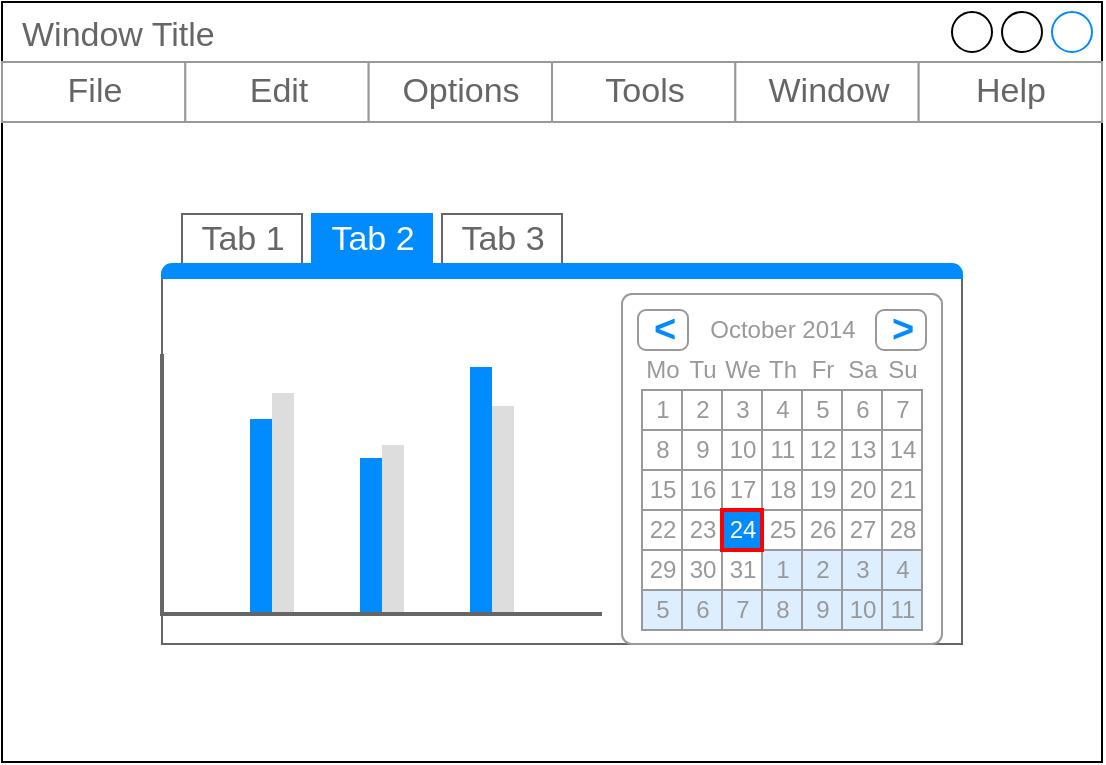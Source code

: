 <mxfile>
    <diagram id="rMw7kq1i95Z-f9p9aJGj" name="ページ1">
        <mxGraphModel dx="1117" dy="556" grid="1" gridSize="10" guides="1" tooltips="1" connect="1" arrows="1" fold="1" page="1" pageScale="1" pageWidth="1169" pageHeight="827" background="none" math="0" shadow="0">
            <root>
                <mxCell id="0"/>
                <mxCell id="1" parent="0"/>
                <mxCell id="33" value="" style="strokeWidth=1;shadow=0;dashed=0;align=center;html=1;shape=mxgraph.mockup.containers.marginRect2;rectMarginTop=32;strokeColor=#666666;gradientColor=none;" vertex="1" parent="1">
                    <mxGeometry x="230" y="120" width="470" height="294" as="geometry"/>
                </mxCell>
                <mxCell id="23" value="Window Title" style="strokeWidth=1;shadow=0;dashed=0;align=center;html=1;shape=mxgraph.mockup.containers.window;align=left;verticalAlign=top;spacingLeft=8;strokeColor2=#008cff;strokeColor3=#c4c4c4;fontColor=#666666;mainText=;fontSize=17;labelBackgroundColor=none;" vertex="1" parent="33">
                    <mxGeometry x="-80" y="-86" width="550" height="380" as="geometry"/>
                </mxCell>
                <mxCell id="43" value="" style="strokeWidth=1;shadow=0;dashed=0;align=center;html=1;shape=mxgraph.mockup.forms.rrect;rSize=0;strokeColor=#999999;" vertex="1" parent="33">
                    <mxGeometry x="-80" y="-56" width="550" height="30" as="geometry"/>
                </mxCell>
                <mxCell id="44" value="File" style="strokeColor=inherit;fillColor=inherit;gradientColor=inherit;strokeWidth=1;shadow=0;dashed=0;align=center;html=1;shape=mxgraph.mockup.forms.rrect;rSize=0;fontSize=17;fontColor=#666666;" vertex="1" parent="43">
                    <mxGeometry width="91.667" height="30" as="geometry"/>
                </mxCell>
                <mxCell id="45" value="Edit" style="strokeColor=inherit;fillColor=inherit;gradientColor=inherit;strokeWidth=1;shadow=0;dashed=0;align=center;html=1;shape=mxgraph.mockup.forms.rrect;rSize=0;fontSize=17;fontColor=#666666;" vertex="1" parent="43">
                    <mxGeometry x="91.667" width="91.667" height="30" as="geometry"/>
                </mxCell>
                <mxCell id="46" value="Options" style="strokeColor=inherit;fillColor=inherit;gradientColor=inherit;strokeWidth=1;shadow=0;dashed=0;align=center;html=1;shape=mxgraph.mockup.forms.rrect;rSize=0;fontSize=17;fontColor=#666666;" vertex="1" parent="43">
                    <mxGeometry x="183.333" width="91.667" height="30" as="geometry"/>
                </mxCell>
                <mxCell id="47" value="Tools" style="strokeColor=inherit;fillColor=inherit;gradientColor=inherit;strokeWidth=1;shadow=0;dashed=0;align=center;html=1;shape=mxgraph.mockup.forms.rrect;rSize=0;fontSize=17;fontColor=#666666;" vertex="1" parent="43">
                    <mxGeometry x="275" width="91.667" height="30" as="geometry"/>
                </mxCell>
                <mxCell id="48" value="Window" style="strokeColor=inherit;fillColor=inherit;gradientColor=inherit;strokeWidth=1;shadow=0;dashed=0;align=center;html=1;shape=mxgraph.mockup.forms.rrect;rSize=0;fontSize=17;fontColor=#666666;" vertex="1" parent="43">
                    <mxGeometry x="366.667" width="91.667" height="30" as="geometry"/>
                </mxCell>
                <mxCell id="49" value="Help" style="strokeColor=inherit;fillColor=inherit;gradientColor=inherit;strokeWidth=1;shadow=0;dashed=0;align=center;html=1;shape=mxgraph.mockup.forms.rrect;rSize=0;fontSize=17;fontColor=#666666;" vertex="1" parent="43">
                    <mxGeometry x="458.333" width="91.667" height="30" as="geometry"/>
                </mxCell>
                <mxCell id="38" value="" style="strokeWidth=1;shadow=0;dashed=0;align=center;html=1;shape=mxgraph.mockup.containers.marginRect2;rectMarginTop=32;strokeColor=#666666;gradientColor=none;" vertex="1" parent="1">
                    <mxGeometry x="230" y="140" width="400" height="215" as="geometry"/>
                </mxCell>
                <mxCell id="39" value="Tab 1" style="strokeColor=inherit;fillColor=inherit;gradientColor=inherit;strokeWidth=1;shadow=0;dashed=0;align=center;html=1;shape=mxgraph.mockup.containers.rrect;rSize=0;fontSize=17;fontColor=#666666;gradientColor=none;" vertex="1" parent="38">
                    <mxGeometry width="60" height="25" relative="1" as="geometry">
                        <mxPoint x="10" as="offset"/>
                    </mxGeometry>
                </mxCell>
                <mxCell id="40" value="Tab 2" style="strokeWidth=1;shadow=0;dashed=0;align=center;html=1;shape=mxgraph.mockup.containers.rrect;rSize=0;fontSize=17;fontColor=#ffffff;strokeColor=#008cff;fillColor=#008cff;" vertex="1" parent="38">
                    <mxGeometry width="60" height="25" relative="1" as="geometry">
                        <mxPoint x="75" as="offset"/>
                    </mxGeometry>
                </mxCell>
                <mxCell id="41" value="Tab 3" style="strokeColor=inherit;fillColor=inherit;gradientColor=inherit;strokeWidth=1;shadow=0;dashed=0;align=center;html=1;shape=mxgraph.mockup.containers.rrect;rSize=0;fontSize=17;fontColor=#666666;gradientColor=none;" vertex="1" parent="38">
                    <mxGeometry width="60" height="25" relative="1" as="geometry">
                        <mxPoint x="140" as="offset"/>
                    </mxGeometry>
                </mxCell>
                <mxCell id="42" value="" style="strokeWidth=1;shadow=0;dashed=0;align=center;html=1;shape=mxgraph.mockup.containers.topButton;rSize=5;strokeColor=#008cff;fillColor=#008cff;gradientColor=none;resizeWidth=1;movable=0;deletable=1;" vertex="1" parent="38">
                    <mxGeometry width="400" height="7" relative="1" as="geometry">
                        <mxPoint y="25" as="offset"/>
                    </mxGeometry>
                </mxCell>
                <mxCell id="50" value="" style="strokeWidth=1;shadow=0;dashed=0;align=center;html=1;shape=mxgraph.mockup.forms.rrect;rSize=5;strokeColor=#999999;fillColor=#ffffff;" vertex="1" parent="38">
                    <mxGeometry x="230" y="40" width="160" height="175" as="geometry"/>
                </mxCell>
                <mxCell id="51" value="October 2014" style="strokeWidth=1;shadow=0;dashed=0;align=center;html=1;shape=mxgraph.mockup.forms.anchor;fontColor=#999999;" vertex="1" parent="50">
                    <mxGeometry x="30" y="8" width="100" height="20" as="geometry"/>
                </mxCell>
                <mxCell id="52" value="&lt;" style="strokeWidth=1;shadow=0;dashed=0;align=center;html=1;shape=mxgraph.mockup.forms.rrect;rSize=4;strokeColor=#999999;fontColor=#008cff;fontSize=19;fontStyle=1;" vertex="1" parent="50">
                    <mxGeometry x="8" y="8" width="25" height="20" as="geometry"/>
                </mxCell>
                <mxCell id="53" value="&gt;" style="strokeWidth=1;shadow=0;dashed=0;align=center;html=1;shape=mxgraph.mockup.forms.rrect;rSize=4;strokeColor=#999999;fontColor=#008cff;fontSize=19;fontStyle=1;" vertex="1" parent="50">
                    <mxGeometry x="127" y="8" width="25" height="20" as="geometry"/>
                </mxCell>
                <mxCell id="54" value="Mo" style="strokeWidth=1;shadow=0;dashed=0;align=center;html=1;shape=mxgraph.mockup.forms.anchor;fontColor=#999999;" vertex="1" parent="50">
                    <mxGeometry x="10" y="28" width="20" height="20" as="geometry"/>
                </mxCell>
                <mxCell id="55" value="Tu" style="strokeWidth=1;shadow=0;dashed=0;align=center;html=1;shape=mxgraph.mockup.forms.anchor;fontColor=#999999;" vertex="1" parent="50">
                    <mxGeometry x="30" y="28" width="20" height="20" as="geometry"/>
                </mxCell>
                <mxCell id="56" value="We" style="strokeWidth=1;shadow=0;dashed=0;align=center;html=1;shape=mxgraph.mockup.forms.anchor;fontColor=#999999;" vertex="1" parent="50">
                    <mxGeometry x="50" y="28" width="20" height="20" as="geometry"/>
                </mxCell>
                <mxCell id="57" value="Th" style="strokeWidth=1;shadow=0;dashed=0;align=center;html=1;shape=mxgraph.mockup.forms.anchor;fontColor=#999999;" vertex="1" parent="50">
                    <mxGeometry x="70" y="28" width="20" height="20" as="geometry"/>
                </mxCell>
                <mxCell id="58" value="Fr" style="strokeWidth=1;shadow=0;dashed=0;align=center;html=1;shape=mxgraph.mockup.forms.anchor;fontColor=#999999;" vertex="1" parent="50">
                    <mxGeometry x="90" y="28" width="20" height="20" as="geometry"/>
                </mxCell>
                <mxCell id="59" value="Sa" style="strokeWidth=1;shadow=0;dashed=0;align=center;html=1;shape=mxgraph.mockup.forms.anchor;fontColor=#999999;" vertex="1" parent="50">
                    <mxGeometry x="110" y="28" width="20" height="20" as="geometry"/>
                </mxCell>
                <mxCell id="60" value="Su" style="strokeWidth=1;shadow=0;dashed=0;align=center;html=1;shape=mxgraph.mockup.forms.anchor;fontColor=#999999;" vertex="1" parent="50">
                    <mxGeometry x="130" y="28" width="20" height="20" as="geometry"/>
                </mxCell>
                <mxCell id="61" value="1" style="strokeWidth=1;shadow=0;dashed=0;align=center;html=1;shape=mxgraph.mockup.forms.rrect;rSize=0;strokeColor=#999999;fontColor=#999999;" vertex="1" parent="50">
                    <mxGeometry x="10" y="48" width="20" height="20" as="geometry"/>
                </mxCell>
                <mxCell id="62" value="2" style="strokeWidth=1;shadow=0;dashed=0;align=center;html=1;shape=mxgraph.mockup.forms.rrect;rSize=0;strokeColor=#999999;fontColor=#999999;" vertex="1" parent="50">
                    <mxGeometry x="30" y="48" width="20" height="20" as="geometry"/>
                </mxCell>
                <mxCell id="63" value="3" style="strokeWidth=1;shadow=0;dashed=0;align=center;html=1;shape=mxgraph.mockup.forms.rrect;rSize=0;strokeColor=#999999;fontColor=#999999;" vertex="1" parent="50">
                    <mxGeometry x="50" y="48" width="20" height="20" as="geometry"/>
                </mxCell>
                <mxCell id="64" value="4" style="strokeWidth=1;shadow=0;dashed=0;align=center;html=1;shape=mxgraph.mockup.forms.rrect;rSize=0;strokeColor=#999999;fontColor=#999999;" vertex="1" parent="50">
                    <mxGeometry x="70" y="48" width="20" height="20" as="geometry"/>
                </mxCell>
                <mxCell id="65" value="5" style="strokeWidth=1;shadow=0;dashed=0;align=center;html=1;shape=mxgraph.mockup.forms.rrect;rSize=0;strokeColor=#999999;fontColor=#999999;" vertex="1" parent="50">
                    <mxGeometry x="90" y="48" width="20" height="20" as="geometry"/>
                </mxCell>
                <mxCell id="66" value="6" style="strokeWidth=1;shadow=0;dashed=0;align=center;html=1;shape=mxgraph.mockup.forms.rrect;rSize=0;strokeColor=#999999;fontColor=#999999;" vertex="1" parent="50">
                    <mxGeometry x="110" y="48" width="20" height="20" as="geometry"/>
                </mxCell>
                <mxCell id="67" value="7" style="strokeWidth=1;shadow=0;dashed=0;align=center;html=1;shape=mxgraph.mockup.forms.rrect;rSize=0;strokeColor=#999999;fontColor=#999999;" vertex="1" parent="50">
                    <mxGeometry x="130" y="48" width="20" height="20" as="geometry"/>
                </mxCell>
                <mxCell id="68" value="8" style="strokeWidth=1;shadow=0;dashed=0;align=center;html=1;shape=mxgraph.mockup.forms.rrect;rSize=0;strokeColor=#999999;fontColor=#999999;" vertex="1" parent="50">
                    <mxGeometry x="10" y="68" width="20" height="20" as="geometry"/>
                </mxCell>
                <mxCell id="69" value="9" style="strokeWidth=1;shadow=0;dashed=0;align=center;html=1;shape=mxgraph.mockup.forms.rrect;rSize=0;strokeColor=#999999;fontColor=#999999;" vertex="1" parent="50">
                    <mxGeometry x="30" y="68" width="20" height="20" as="geometry"/>
                </mxCell>
                <mxCell id="70" value="10" style="strokeWidth=1;shadow=0;dashed=0;align=center;html=1;shape=mxgraph.mockup.forms.rrect;rSize=0;strokeColor=#999999;fontColor=#999999;" vertex="1" parent="50">
                    <mxGeometry x="50" y="68" width="20" height="20" as="geometry"/>
                </mxCell>
                <mxCell id="71" value="11" style="strokeWidth=1;shadow=0;dashed=0;align=center;html=1;shape=mxgraph.mockup.forms.rrect;rSize=0;strokeColor=#999999;fontColor=#999999;" vertex="1" parent="50">
                    <mxGeometry x="70" y="68" width="20" height="20" as="geometry"/>
                </mxCell>
                <mxCell id="72" value="12" style="strokeWidth=1;shadow=0;dashed=0;align=center;html=1;shape=mxgraph.mockup.forms.rrect;rSize=0;strokeColor=#999999;fontColor=#999999;" vertex="1" parent="50">
                    <mxGeometry x="90" y="68" width="20" height="20" as="geometry"/>
                </mxCell>
                <mxCell id="73" value="13" style="strokeWidth=1;shadow=0;dashed=0;align=center;html=1;shape=mxgraph.mockup.forms.rrect;rSize=0;strokeColor=#999999;fontColor=#999999;" vertex="1" parent="50">
                    <mxGeometry x="110" y="68" width="20" height="20" as="geometry"/>
                </mxCell>
                <mxCell id="74" value="14" style="strokeWidth=1;shadow=0;dashed=0;align=center;html=1;shape=mxgraph.mockup.forms.rrect;rSize=0;strokeColor=#999999;fontColor=#999999;" vertex="1" parent="50">
                    <mxGeometry x="130" y="68" width="20" height="20" as="geometry"/>
                </mxCell>
                <mxCell id="75" value="15" style="strokeWidth=1;shadow=0;dashed=0;align=center;html=1;shape=mxgraph.mockup.forms.rrect;rSize=0;strokeColor=#999999;fontColor=#999999;" vertex="1" parent="50">
                    <mxGeometry x="10" y="88" width="20" height="20" as="geometry"/>
                </mxCell>
                <mxCell id="76" value="16" style="strokeWidth=1;shadow=0;dashed=0;align=center;html=1;shape=mxgraph.mockup.forms.rrect;rSize=0;strokeColor=#999999;fontColor=#999999;" vertex="1" parent="50">
                    <mxGeometry x="30" y="88" width="20" height="20" as="geometry"/>
                </mxCell>
                <mxCell id="77" value="17" style="strokeWidth=1;shadow=0;dashed=0;align=center;html=1;shape=mxgraph.mockup.forms.rrect;rSize=0;strokeColor=#999999;fontColor=#999999;" vertex="1" parent="50">
                    <mxGeometry x="50" y="88" width="20" height="20" as="geometry"/>
                </mxCell>
                <mxCell id="78" value="18" style="strokeWidth=1;shadow=0;dashed=0;align=center;html=1;shape=mxgraph.mockup.forms.rrect;rSize=0;strokeColor=#999999;fontColor=#999999;" vertex="1" parent="50">
                    <mxGeometry x="70" y="88" width="20" height="20" as="geometry"/>
                </mxCell>
                <mxCell id="79" value="19" style="strokeWidth=1;shadow=0;dashed=0;align=center;html=1;shape=mxgraph.mockup.forms.rrect;rSize=0;strokeColor=#999999;fontColor=#999999;" vertex="1" parent="50">
                    <mxGeometry x="90" y="88" width="20" height="20" as="geometry"/>
                </mxCell>
                <mxCell id="80" value="20" style="strokeWidth=1;shadow=0;dashed=0;align=center;html=1;shape=mxgraph.mockup.forms.rrect;rSize=0;strokeColor=#999999;fontColor=#999999;" vertex="1" parent="50">
                    <mxGeometry x="110" y="88" width="20" height="20" as="geometry"/>
                </mxCell>
                <mxCell id="81" value="21" style="strokeWidth=1;shadow=0;dashed=0;align=center;html=1;shape=mxgraph.mockup.forms.rrect;rSize=0;strokeColor=#999999;fontColor=#999999;" vertex="1" parent="50">
                    <mxGeometry x="130" y="88" width="20" height="20" as="geometry"/>
                </mxCell>
                <mxCell id="82" value="22" style="strokeWidth=1;shadow=0;dashed=0;align=center;html=1;shape=mxgraph.mockup.forms.rrect;rSize=0;strokeColor=#999999;fontColor=#999999;" vertex="1" parent="50">
                    <mxGeometry x="10" y="108" width="20" height="20" as="geometry"/>
                </mxCell>
                <mxCell id="83" value="23" style="strokeWidth=1;shadow=0;dashed=0;align=center;html=1;shape=mxgraph.mockup.forms.rrect;rSize=0;strokeColor=#999999;fontColor=#999999;" vertex="1" parent="50">
                    <mxGeometry x="30" y="108" width="20" height="20" as="geometry"/>
                </mxCell>
                <mxCell id="84" value="25" style="strokeWidth=1;shadow=0;dashed=0;align=center;html=1;shape=mxgraph.mockup.forms.rrect;rSize=0;strokeColor=#999999;fontColor=#999999;" vertex="1" parent="50">
                    <mxGeometry x="70" y="108" width="20" height="20" as="geometry"/>
                </mxCell>
                <mxCell id="85" value="26" style="strokeWidth=1;shadow=0;dashed=0;align=center;html=1;shape=mxgraph.mockup.forms.rrect;rSize=0;strokeColor=#999999;fontColor=#999999;" vertex="1" parent="50">
                    <mxGeometry x="90" y="108" width="20" height="20" as="geometry"/>
                </mxCell>
                <mxCell id="86" value="27" style="strokeWidth=1;shadow=0;dashed=0;align=center;html=1;shape=mxgraph.mockup.forms.rrect;rSize=0;strokeColor=#999999;fontColor=#999999;" vertex="1" parent="50">
                    <mxGeometry x="110" y="108" width="20" height="20" as="geometry"/>
                </mxCell>
                <mxCell id="87" value="28" style="strokeWidth=1;shadow=0;dashed=0;align=center;html=1;shape=mxgraph.mockup.forms.rrect;rSize=0;strokeColor=#999999;fontColor=#999999;" vertex="1" parent="50">
                    <mxGeometry x="130" y="108" width="20" height="20" as="geometry"/>
                </mxCell>
                <mxCell id="88" value="29" style="strokeWidth=1;shadow=0;dashed=0;align=center;html=1;shape=mxgraph.mockup.forms.rrect;rSize=0;strokeColor=#999999;fontColor=#999999;" vertex="1" parent="50">
                    <mxGeometry x="10" y="128" width="20" height="20" as="geometry"/>
                </mxCell>
                <mxCell id="89" value="30" style="strokeWidth=1;shadow=0;dashed=0;align=center;html=1;shape=mxgraph.mockup.forms.rrect;rSize=0;strokeColor=#999999;fontColor=#999999;" vertex="1" parent="50">
                    <mxGeometry x="30" y="128" width="20" height="20" as="geometry"/>
                </mxCell>
                <mxCell id="90" value="31" style="strokeWidth=1;shadow=0;dashed=0;align=center;html=1;shape=mxgraph.mockup.forms.rrect;rSize=0;strokeColor=#999999;fontColor=#999999;" vertex="1" parent="50">
                    <mxGeometry x="50" y="128" width="20" height="20" as="geometry"/>
                </mxCell>
                <mxCell id="91" value="1" style="strokeWidth=1;shadow=0;dashed=0;align=center;html=1;shape=mxgraph.mockup.forms.rrect;rSize=0;strokeColor=#999999;fontColor=#999999;fillColor=#ddeeff;" vertex="1" parent="50">
                    <mxGeometry x="70" y="128" width="20" height="20" as="geometry"/>
                </mxCell>
                <mxCell id="92" value="2" style="strokeWidth=1;shadow=0;dashed=0;align=center;html=1;shape=mxgraph.mockup.forms.rrect;rSize=0;strokeColor=#999999;fontColor=#999999;fillColor=#ddeeff;" vertex="1" parent="50">
                    <mxGeometry x="90" y="128" width="20" height="20" as="geometry"/>
                </mxCell>
                <mxCell id="93" value="3" style="strokeWidth=1;shadow=0;dashed=0;align=center;html=1;shape=mxgraph.mockup.forms.rrect;rSize=0;strokeColor=#999999;fontColor=#999999;fillColor=#ddeeff;" vertex="1" parent="50">
                    <mxGeometry x="110" y="128" width="20" height="20" as="geometry"/>
                </mxCell>
                <mxCell id="94" value="4" style="strokeWidth=1;shadow=0;dashed=0;align=center;html=1;shape=mxgraph.mockup.forms.rrect;rSize=0;strokeColor=#999999;fontColor=#999999;fillColor=#ddeeff;" vertex="1" parent="50">
                    <mxGeometry x="130" y="128" width="20" height="20" as="geometry"/>
                </mxCell>
                <mxCell id="95" value="5" style="strokeWidth=1;shadow=0;dashed=0;align=center;html=1;shape=mxgraph.mockup.forms.rrect;rSize=0;strokeColor=#999999;fontColor=#999999;fillColor=#ddeeff;" vertex="1" parent="50">
                    <mxGeometry x="10" y="148" width="20" height="20" as="geometry"/>
                </mxCell>
                <mxCell id="96" value="6" style="strokeWidth=1;shadow=0;dashed=0;align=center;html=1;shape=mxgraph.mockup.forms.rrect;rSize=0;strokeColor=#999999;fontColor=#999999;fillColor=#ddeeff;" vertex="1" parent="50">
                    <mxGeometry x="30" y="148" width="20" height="20" as="geometry"/>
                </mxCell>
                <mxCell id="97" value="7" style="strokeWidth=1;shadow=0;dashed=0;align=center;html=1;shape=mxgraph.mockup.forms.rrect;rSize=0;strokeColor=#999999;fontColor=#999999;fillColor=#ddeeff;" vertex="1" parent="50">
                    <mxGeometry x="50" y="148" width="20" height="20" as="geometry"/>
                </mxCell>
                <mxCell id="98" value="8" style="strokeWidth=1;shadow=0;dashed=0;align=center;html=1;shape=mxgraph.mockup.forms.rrect;rSize=0;strokeColor=#999999;fontColor=#999999;fillColor=#ddeeff;" vertex="1" parent="50">
                    <mxGeometry x="70" y="148" width="20" height="20" as="geometry"/>
                </mxCell>
                <mxCell id="99" value="9" style="strokeWidth=1;shadow=0;dashed=0;align=center;html=1;shape=mxgraph.mockup.forms.rrect;rSize=0;strokeColor=#999999;fontColor=#999999;fillColor=#ddeeff;" vertex="1" parent="50">
                    <mxGeometry x="90" y="148" width="20" height="20" as="geometry"/>
                </mxCell>
                <mxCell id="100" value="10" style="strokeWidth=1;shadow=0;dashed=0;align=center;html=1;shape=mxgraph.mockup.forms.rrect;rSize=0;strokeColor=#999999;fontColor=#999999;fillColor=#ddeeff;" vertex="1" parent="50">
                    <mxGeometry x="110" y="148" width="20" height="20" as="geometry"/>
                </mxCell>
                <mxCell id="101" value="11" style="strokeWidth=1;shadow=0;dashed=0;align=center;html=1;shape=mxgraph.mockup.forms.rrect;rSize=0;strokeColor=#999999;fontColor=#999999;fillColor=#ddeeff;" vertex="1" parent="50">
                    <mxGeometry x="130" y="148" width="20" height="20" as="geometry"/>
                </mxCell>
                <mxCell id="102" value="24" style="strokeWidth=1;shadow=0;dashed=0;align=center;html=1;shape=mxgraph.mockup.forms.rrect;rSize=0;strokeColor=#ff0000;fontColor=#ffffff;strokeWidth=2;fillColor=#008cff;" vertex="1" parent="50">
                    <mxGeometry x="50" y="108" width="20" height="20" as="geometry"/>
                </mxCell>
                <mxCell id="103" value="" style="verticalLabelPosition=bottom;shadow=0;dashed=0;align=center;html=1;verticalAlign=top;strokeWidth=1;shape=mxgraph.mockup.graphics.columnChart;strokeColor=none;strokeColor2=none;strokeColor3=#666666;fillColor2=#008cff;fillColor3=#dddddd;" vertex="1" parent="38">
                    <mxGeometry y="70" width="220" height="130" as="geometry"/>
                </mxCell>
            </root>
        </mxGraphModel>
    </diagram>
</mxfile>